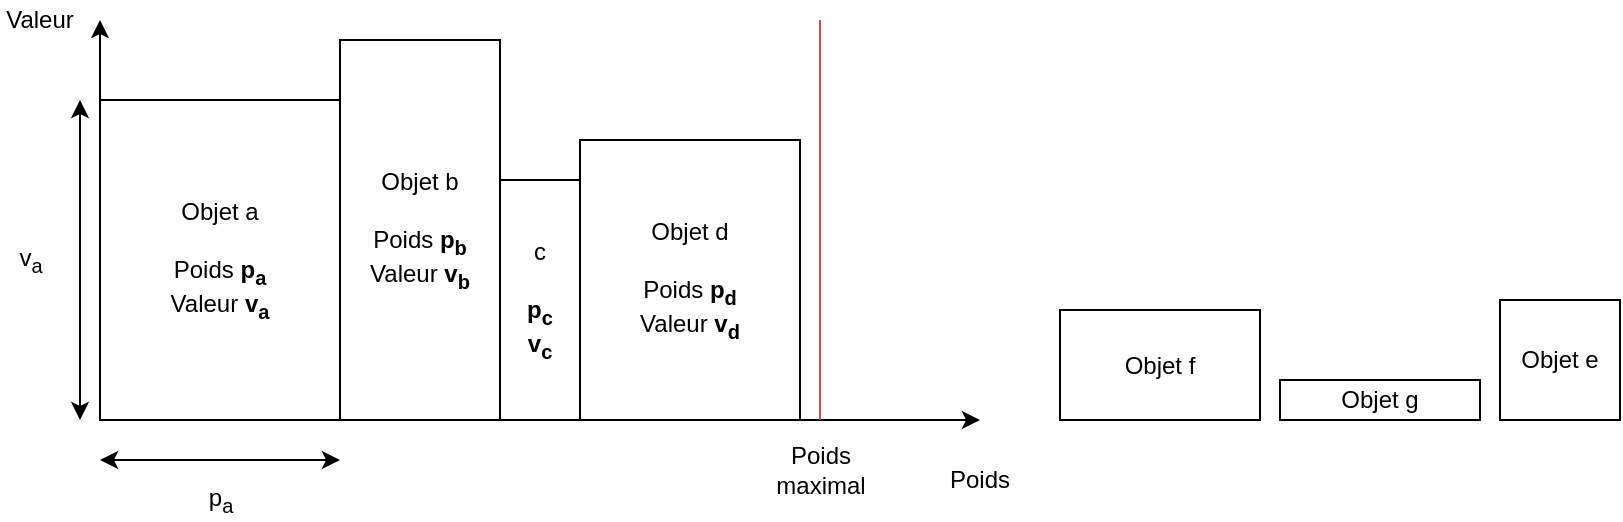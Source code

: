 <mxfile version="14.7.7" type="github">
  <diagram id="ndsWr7OjJVXIItNMCiN6" name="Page-1">
    <mxGraphModel dx="1038" dy="547" grid="1" gridSize="10" guides="1" tooltips="1" connect="1" arrows="1" fold="1" page="1" pageScale="1" pageWidth="850" pageHeight="1100" math="0" shadow="0">
      <root>
        <mxCell id="0" />
        <mxCell id="1" parent="0" />
        <mxCell id="MIFRp7YQob1o9CSrijET-1" value="" style="endArrow=classic;html=1;" parent="1" edge="1">
          <mxGeometry width="50" height="50" relative="1" as="geometry">
            <mxPoint x="70" y="360" as="sourcePoint" />
            <mxPoint x="70" y="160" as="targetPoint" />
          </mxGeometry>
        </mxCell>
        <mxCell id="MIFRp7YQob1o9CSrijET-2" value="" style="endArrow=classic;html=1;" parent="1" edge="1">
          <mxGeometry width="50" height="50" relative="1" as="geometry">
            <mxPoint x="70" y="360" as="sourcePoint" />
            <mxPoint x="510" y="360" as="targetPoint" />
          </mxGeometry>
        </mxCell>
        <mxCell id="MIFRp7YQob1o9CSrijET-3" value="Valeur" style="text;html=1;strokeColor=none;fillColor=none;align=center;verticalAlign=middle;whiteSpace=wrap;rounded=0;" parent="1" vertex="1">
          <mxGeometry x="20" y="150" width="40" height="20" as="geometry" />
        </mxCell>
        <mxCell id="MIFRp7YQob1o9CSrijET-4" value="Poids" style="text;html=1;strokeColor=none;fillColor=none;align=center;verticalAlign=middle;whiteSpace=wrap;rounded=0;" parent="1" vertex="1">
          <mxGeometry x="490" y="380" width="40" height="20" as="geometry" />
        </mxCell>
        <mxCell id="MIFRp7YQob1o9CSrijET-5" value="" style="endArrow=none;html=1;fillColor=#f8cecc;strokeColor=#b85450;" parent="1" edge="1">
          <mxGeometry width="50" height="50" relative="1" as="geometry">
            <mxPoint x="430" y="360" as="sourcePoint" />
            <mxPoint x="430" y="160" as="targetPoint" />
          </mxGeometry>
        </mxCell>
        <mxCell id="MIFRp7YQob1o9CSrijET-6" value="Poids&lt;br&gt;&lt;div&gt;maximal&lt;/div&gt;" style="text;html=1;align=center;verticalAlign=middle;resizable=0;points=[];autosize=1;strokeColor=none;" parent="1" vertex="1">
          <mxGeometry x="395" y="370" width="70" height="30" as="geometry" />
        </mxCell>
        <mxCell id="MIFRp7YQob1o9CSrijET-7" value="&lt;div&gt;Objet a&lt;/div&gt;&lt;div&gt;&lt;br&gt;&lt;/div&gt;&lt;div&gt;Poids &lt;b&gt;p&lt;sub&gt;a&lt;/sub&gt;&lt;/b&gt;&lt;/div&gt;Valeur &lt;b&gt;v&lt;sub&gt;a&lt;/sub&gt;&lt;/b&gt;" style="rounded=0;whiteSpace=wrap;html=1;" parent="1" vertex="1">
          <mxGeometry x="70" y="200" width="120" height="160" as="geometry" />
        </mxCell>
        <mxCell id="MIFRp7YQob1o9CSrijET-8" value="" style="endArrow=classic;startArrow=classic;html=1;" parent="1" edge="1">
          <mxGeometry width="50" height="50" relative="1" as="geometry">
            <mxPoint x="70" y="380" as="sourcePoint" />
            <mxPoint x="190" y="380" as="targetPoint" />
          </mxGeometry>
        </mxCell>
        <mxCell id="MIFRp7YQob1o9CSrijET-9" value="p&lt;sub&gt;a&lt;/sub&gt;" style="text;html=1;align=center;verticalAlign=middle;resizable=0;points=[];autosize=1;strokeColor=none;" parent="1" vertex="1">
          <mxGeometry x="115" y="390" width="30" height="20" as="geometry" />
        </mxCell>
        <mxCell id="MIFRp7YQob1o9CSrijET-10" value="" style="endArrow=classic;startArrow=classic;html=1;" parent="1" edge="1">
          <mxGeometry width="50" height="50" relative="1" as="geometry">
            <mxPoint x="60" y="360" as="sourcePoint" />
            <mxPoint x="60" y="200" as="targetPoint" />
          </mxGeometry>
        </mxCell>
        <mxCell id="MIFRp7YQob1o9CSrijET-11" value="v&lt;sub&gt;a&lt;/sub&gt;" style="text;html=1;align=center;verticalAlign=middle;resizable=0;points=[];autosize=1;strokeColor=none;" parent="1" vertex="1">
          <mxGeometry x="20" y="270" width="30" height="20" as="geometry" />
        </mxCell>
        <mxCell id="MIFRp7YQob1o9CSrijET-12" value="&lt;div&gt;Objet b&lt;/div&gt;&lt;div&gt;&lt;br&gt;&lt;/div&gt;&lt;div&gt;Poids &lt;b&gt;p&lt;sub&gt;b&lt;/sub&gt;&lt;/b&gt;&lt;/div&gt;&lt;div&gt;Valeur &lt;b&gt;v&lt;sub&gt;b&lt;/sub&gt;&lt;/b&gt;&lt;br&gt;&lt;/div&gt;" style="rounded=0;whiteSpace=wrap;html=1;" parent="1" vertex="1">
          <mxGeometry x="190" y="170" width="80" height="190" as="geometry" />
        </mxCell>
        <mxCell id="MIFRp7YQob1o9CSrijET-13" value="&lt;div&gt;c&lt;/div&gt;&lt;div&gt;&lt;br&gt;&lt;/div&gt;&lt;div&gt;&lt;b&gt;p&lt;sub&gt;c&lt;/sub&gt;&lt;/b&gt;&lt;/div&gt;&lt;div&gt;&lt;b&gt;v&lt;sub&gt;c&lt;/sub&gt;&lt;/b&gt;&lt;br&gt;&lt;/div&gt;" style="rounded=0;whiteSpace=wrap;html=1;" parent="1" vertex="1">
          <mxGeometry x="270" y="240" width="40" height="120" as="geometry" />
        </mxCell>
        <mxCell id="MIFRp7YQob1o9CSrijET-14" value="&lt;div&gt;Objet d&lt;/div&gt;&lt;div&gt;&lt;br&gt;&lt;/div&gt;&lt;div&gt;Poids &lt;b&gt;p&lt;sub&gt;d&lt;/sub&gt;&lt;/b&gt;&lt;/div&gt;&lt;div&gt;Valeur &lt;b&gt;v&lt;sub&gt;d&lt;/sub&gt;&lt;/b&gt;&lt;br&gt;&lt;/div&gt;" style="rounded=0;whiteSpace=wrap;html=1;" parent="1" vertex="1">
          <mxGeometry x="310" y="220" width="110" height="140" as="geometry" />
        </mxCell>
        <mxCell id="qDjcCf0JKkWY1wZB65B5-4" value="Objet e" style="rounded=0;whiteSpace=wrap;html=1;" parent="1" vertex="1">
          <mxGeometry x="770" y="300" width="60" height="60" as="geometry" />
        </mxCell>
        <mxCell id="qDjcCf0JKkWY1wZB65B5-5" value="Objet f" style="rounded=0;whiteSpace=wrap;html=1;" parent="1" vertex="1">
          <mxGeometry x="550" y="305" width="100" height="55" as="geometry" />
        </mxCell>
        <mxCell id="qDjcCf0JKkWY1wZB65B5-7" value="Objet g" style="rounded=0;whiteSpace=wrap;html=1;" parent="1" vertex="1">
          <mxGeometry x="660" y="340" width="100" height="20" as="geometry" />
        </mxCell>
      </root>
    </mxGraphModel>
  </diagram>
</mxfile>
